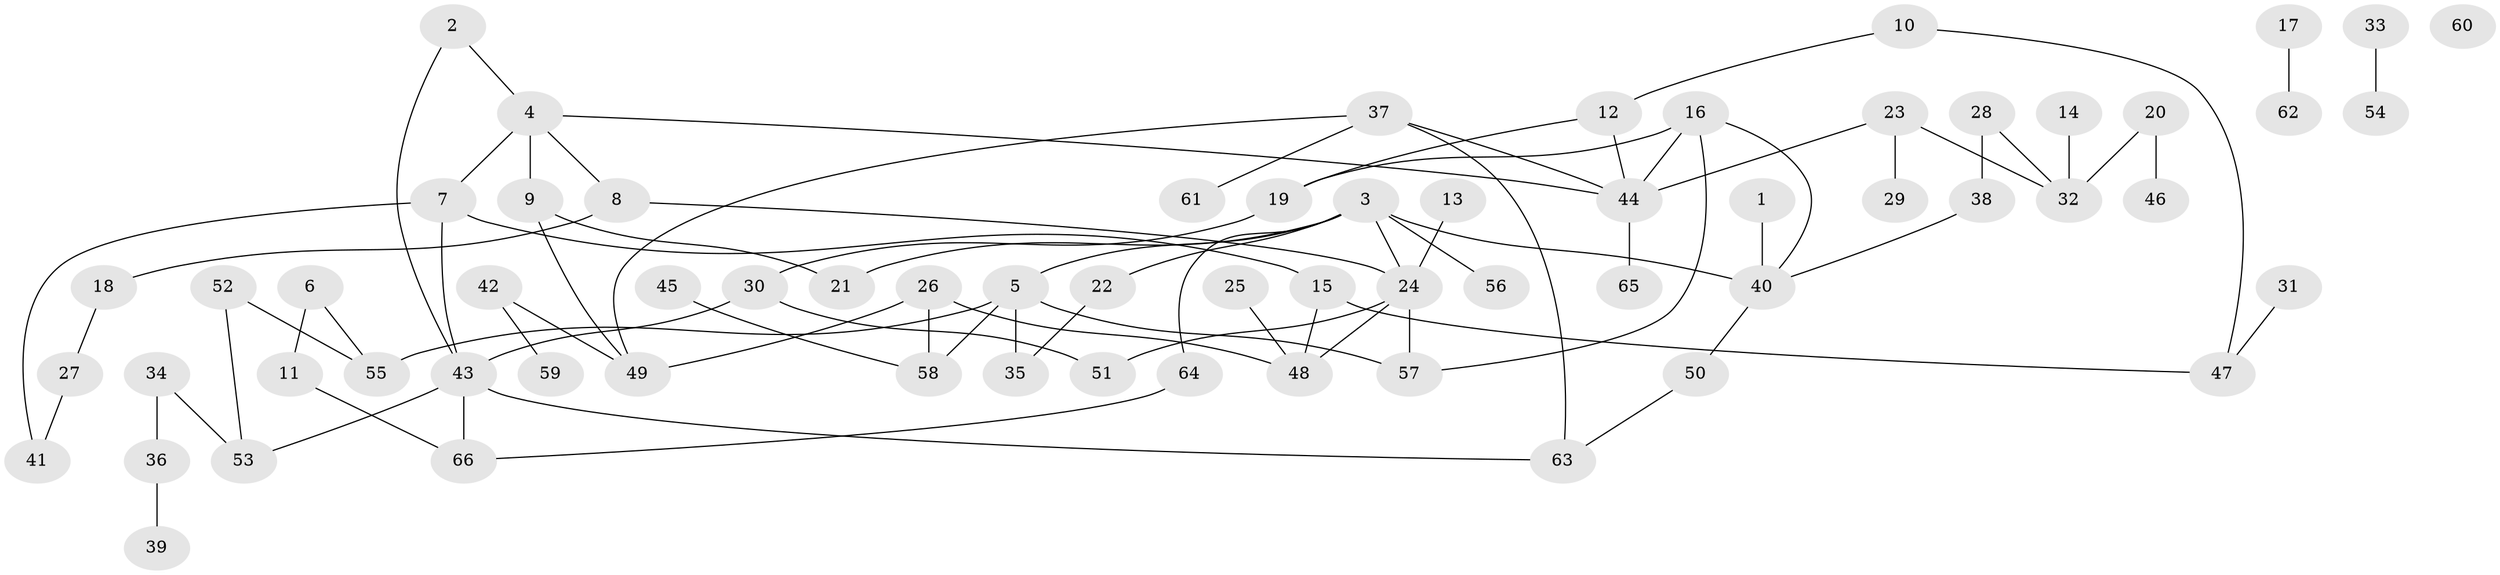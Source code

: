// coarse degree distribution, {5: 0.23529411764705882, 6: 0.058823529411764705, 4: 0.11764705882352941, 7: 0.11764705882352941, 3: 0.058823529411764705, 1: 0.29411764705882354, 2: 0.11764705882352941}
// Generated by graph-tools (version 1.1) at 2025/48/03/04/25 22:48:24]
// undirected, 66 vertices, 83 edges
graph export_dot {
  node [color=gray90,style=filled];
  1;
  2;
  3;
  4;
  5;
  6;
  7;
  8;
  9;
  10;
  11;
  12;
  13;
  14;
  15;
  16;
  17;
  18;
  19;
  20;
  21;
  22;
  23;
  24;
  25;
  26;
  27;
  28;
  29;
  30;
  31;
  32;
  33;
  34;
  35;
  36;
  37;
  38;
  39;
  40;
  41;
  42;
  43;
  44;
  45;
  46;
  47;
  48;
  49;
  50;
  51;
  52;
  53;
  54;
  55;
  56;
  57;
  58;
  59;
  60;
  61;
  62;
  63;
  64;
  65;
  66;
  1 -- 40;
  2 -- 4;
  2 -- 43;
  3 -- 5;
  3 -- 21;
  3 -- 22;
  3 -- 24;
  3 -- 40;
  3 -- 56;
  3 -- 64;
  4 -- 7;
  4 -- 8;
  4 -- 9;
  4 -- 44;
  5 -- 35;
  5 -- 55;
  5 -- 57;
  5 -- 58;
  6 -- 11;
  6 -- 55;
  7 -- 15;
  7 -- 41;
  7 -- 43;
  8 -- 18;
  8 -- 24;
  9 -- 21;
  9 -- 49;
  10 -- 12;
  10 -- 47;
  11 -- 66;
  12 -- 19;
  12 -- 44;
  13 -- 24;
  14 -- 32;
  15 -- 47;
  15 -- 48;
  16 -- 19;
  16 -- 40;
  16 -- 44;
  16 -- 57;
  17 -- 62;
  18 -- 27;
  19 -- 30;
  20 -- 32;
  20 -- 46;
  22 -- 35;
  23 -- 29;
  23 -- 32;
  23 -- 44;
  24 -- 48;
  24 -- 51;
  24 -- 57;
  25 -- 48;
  26 -- 48;
  26 -- 49;
  26 -- 58;
  27 -- 41;
  28 -- 32;
  28 -- 38;
  30 -- 43;
  30 -- 51;
  31 -- 47;
  33 -- 54;
  34 -- 36;
  34 -- 53;
  36 -- 39;
  37 -- 44;
  37 -- 49;
  37 -- 61;
  37 -- 63;
  38 -- 40;
  40 -- 50;
  42 -- 49;
  42 -- 59;
  43 -- 53;
  43 -- 63;
  43 -- 66;
  44 -- 65;
  45 -- 58;
  50 -- 63;
  52 -- 53;
  52 -- 55;
  64 -- 66;
}
